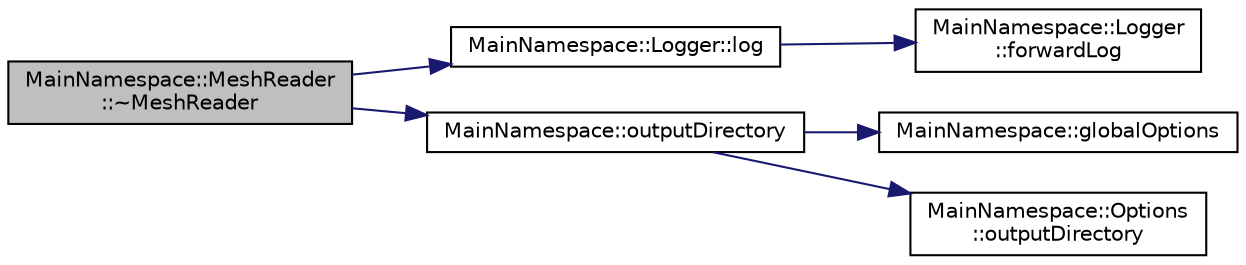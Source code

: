 digraph "MainNamespace::MeshReader::~MeshReader"
{
 // INTERACTIVE_SVG=YES
 // LATEX_PDF_SIZE
  edge [fontname="Helvetica",fontsize="10",labelfontname="Helvetica",labelfontsize="10"];
  node [fontname="Helvetica",fontsize="10",shape=record];
  rankdir="LR";
  Node1 [label="MainNamespace::MeshReader\l::~MeshReader",height=0.2,width=0.4,color="black", fillcolor="grey75", style="filled", fontcolor="black",tooltip=" "];
  Node1 -> Node2 [color="midnightblue",fontsize="10",style="solid",fontname="Helvetica"];
  Node2 [label="MainNamespace::Logger::log",height=0.2,width=0.4,color="black", fillcolor="white", style="filled",URL="$namespace_main_namespace_1_1_logger.html#afbb4cc2d8b498e71fcb228f0da8309a1",tooltip=" "];
  Node2 -> Node3 [color="midnightblue",fontsize="10",style="solid",fontname="Helvetica"];
  Node3 [label="MainNamespace::Logger\l::forwardLog",height=0.2,width=0.4,color="black", fillcolor="white", style="filled",URL="$namespace_main_namespace_1_1_logger.html#af052b0198f333fca77f0837a511ec7f7",tooltip=" "];
  Node1 -> Node4 [color="midnightblue",fontsize="10",style="solid",fontname="Helvetica"];
  Node4 [label="MainNamespace::outputDirectory",height=0.2,width=0.4,color="black", fillcolor="white", style="filled",URL="$namespace_main_namespace.html#a71dba2b09368b6de6d66105d0bca7911",tooltip=" "];
  Node4 -> Node5 [color="midnightblue",fontsize="10",style="solid",fontname="Helvetica"];
  Node5 [label="MainNamespace::globalOptions",height=0.2,width=0.4,color="black", fillcolor="white", style="filled",URL="$namespace_main_namespace.html#a6fd76e14adc7d23a9822334cb389b369",tooltip=" "];
  Node4 -> Node6 [color="midnightblue",fontsize="10",style="solid",fontname="Helvetica"];
  Node6 [label="MainNamespace::Options\l::outputDirectory",height=0.2,width=0.4,color="black", fillcolor="white", style="filled",URL="$struct_main_namespace_1_1_options.html#abc72bf32dd08eaa276f0d5408909d201",tooltip=" "];
}
